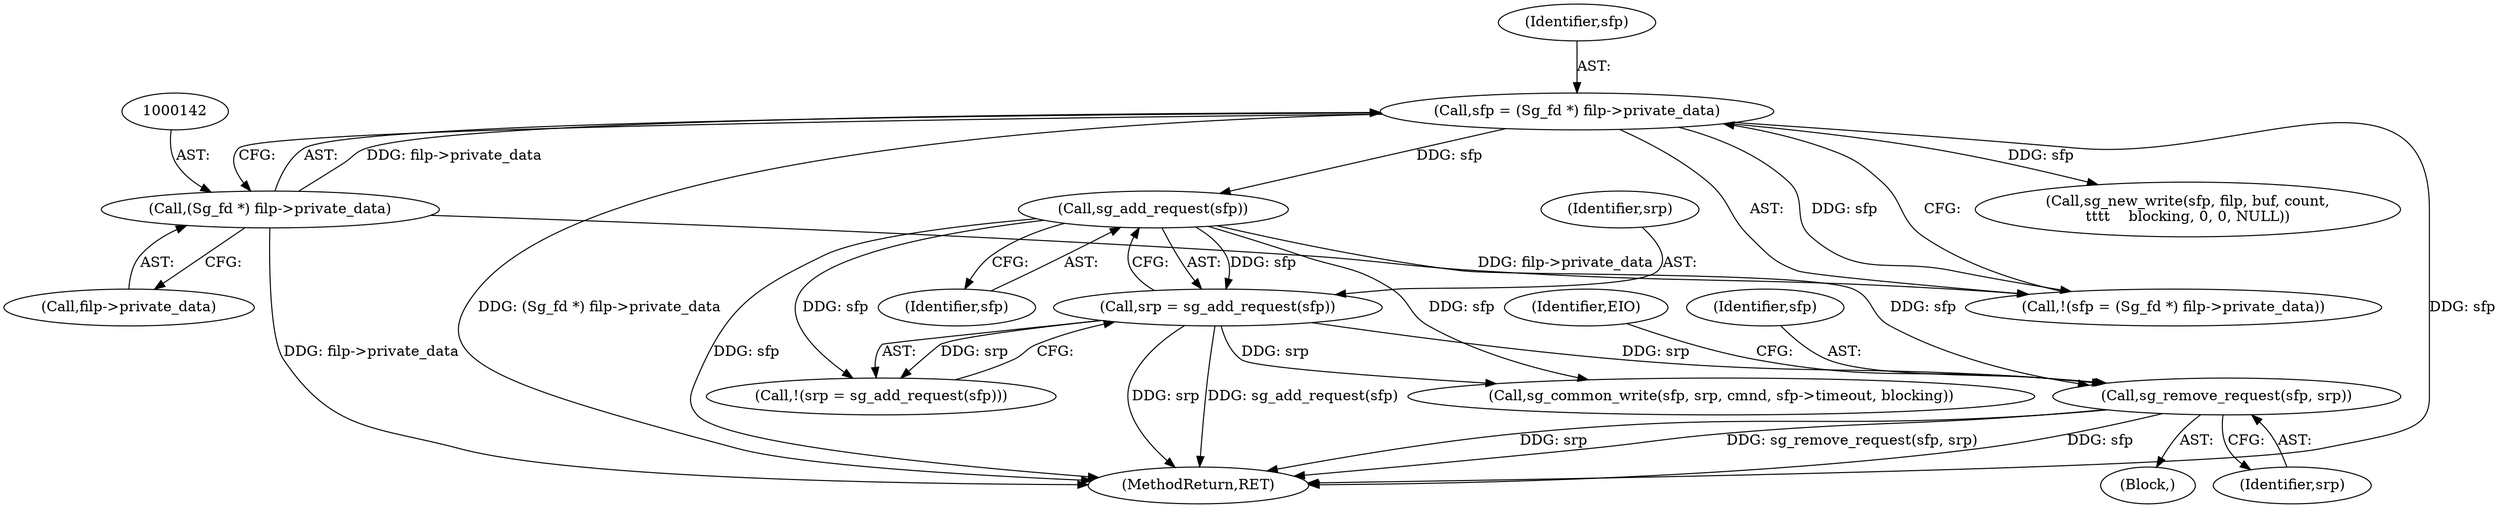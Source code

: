 digraph "0_linux_128394eff343fc6d2f32172f03e24829539c5835_0@API" {
"1000340" [label="(Call,sg_remove_request(sfp, srp))"];
"1000250" [label="(Call,sg_add_request(sfp))"];
"1000139" [label="(Call,sfp = (Sg_fd *) filp->private_data)"];
"1000141" [label="(Call,(Sg_fd *) filp->private_data)"];
"1000248" [label="(Call,srp = sg_add_request(sfp))"];
"1000251" [label="(Identifier,sfp)"];
"1000345" [label="(Identifier,EIO)"];
"1000507" [label="(MethodReturn,RET)"];
"1000247" [label="(Call,!(srp = sg_add_request(sfp)))"];
"1000340" [label="(Call,sg_remove_request(sfp, srp))"];
"1000138" [label="(Call,!(sfp = (Sg_fd *) filp->private_data))"];
"1000139" [label="(Call,sfp = (Sg_fd *) filp->private_data)"];
"1000492" [label="(Call,sg_common_write(sfp, srp, cmnd, sfp->timeout, blocking))"];
"1000249" [label="(Identifier,srp)"];
"1000339" [label="(Block,)"];
"1000228" [label="(Call,sg_new_write(sfp, filp, buf, count,\n\t\t\t\t    blocking, 0, 0, NULL))"];
"1000140" [label="(Identifier,sfp)"];
"1000341" [label="(Identifier,sfp)"];
"1000141" [label="(Call,(Sg_fd *) filp->private_data)"];
"1000143" [label="(Call,filp->private_data)"];
"1000342" [label="(Identifier,srp)"];
"1000250" [label="(Call,sg_add_request(sfp))"];
"1000248" [label="(Call,srp = sg_add_request(sfp))"];
"1000340" -> "1000339"  [label="AST: "];
"1000340" -> "1000342"  [label="CFG: "];
"1000341" -> "1000340"  [label="AST: "];
"1000342" -> "1000340"  [label="AST: "];
"1000345" -> "1000340"  [label="CFG: "];
"1000340" -> "1000507"  [label="DDG: srp"];
"1000340" -> "1000507"  [label="DDG: sg_remove_request(sfp, srp)"];
"1000340" -> "1000507"  [label="DDG: sfp"];
"1000250" -> "1000340"  [label="DDG: sfp"];
"1000248" -> "1000340"  [label="DDG: srp"];
"1000250" -> "1000248"  [label="AST: "];
"1000250" -> "1000251"  [label="CFG: "];
"1000251" -> "1000250"  [label="AST: "];
"1000248" -> "1000250"  [label="CFG: "];
"1000250" -> "1000507"  [label="DDG: sfp"];
"1000250" -> "1000247"  [label="DDG: sfp"];
"1000250" -> "1000248"  [label="DDG: sfp"];
"1000139" -> "1000250"  [label="DDG: sfp"];
"1000250" -> "1000492"  [label="DDG: sfp"];
"1000139" -> "1000138"  [label="AST: "];
"1000139" -> "1000141"  [label="CFG: "];
"1000140" -> "1000139"  [label="AST: "];
"1000141" -> "1000139"  [label="AST: "];
"1000138" -> "1000139"  [label="CFG: "];
"1000139" -> "1000507"  [label="DDG: (Sg_fd *) filp->private_data"];
"1000139" -> "1000507"  [label="DDG: sfp"];
"1000139" -> "1000138"  [label="DDG: sfp"];
"1000141" -> "1000139"  [label="DDG: filp->private_data"];
"1000139" -> "1000228"  [label="DDG: sfp"];
"1000141" -> "1000143"  [label="CFG: "];
"1000142" -> "1000141"  [label="AST: "];
"1000143" -> "1000141"  [label="AST: "];
"1000141" -> "1000507"  [label="DDG: filp->private_data"];
"1000141" -> "1000138"  [label="DDG: filp->private_data"];
"1000248" -> "1000247"  [label="AST: "];
"1000249" -> "1000248"  [label="AST: "];
"1000247" -> "1000248"  [label="CFG: "];
"1000248" -> "1000507"  [label="DDG: sg_add_request(sfp)"];
"1000248" -> "1000507"  [label="DDG: srp"];
"1000248" -> "1000247"  [label="DDG: srp"];
"1000248" -> "1000492"  [label="DDG: srp"];
}
